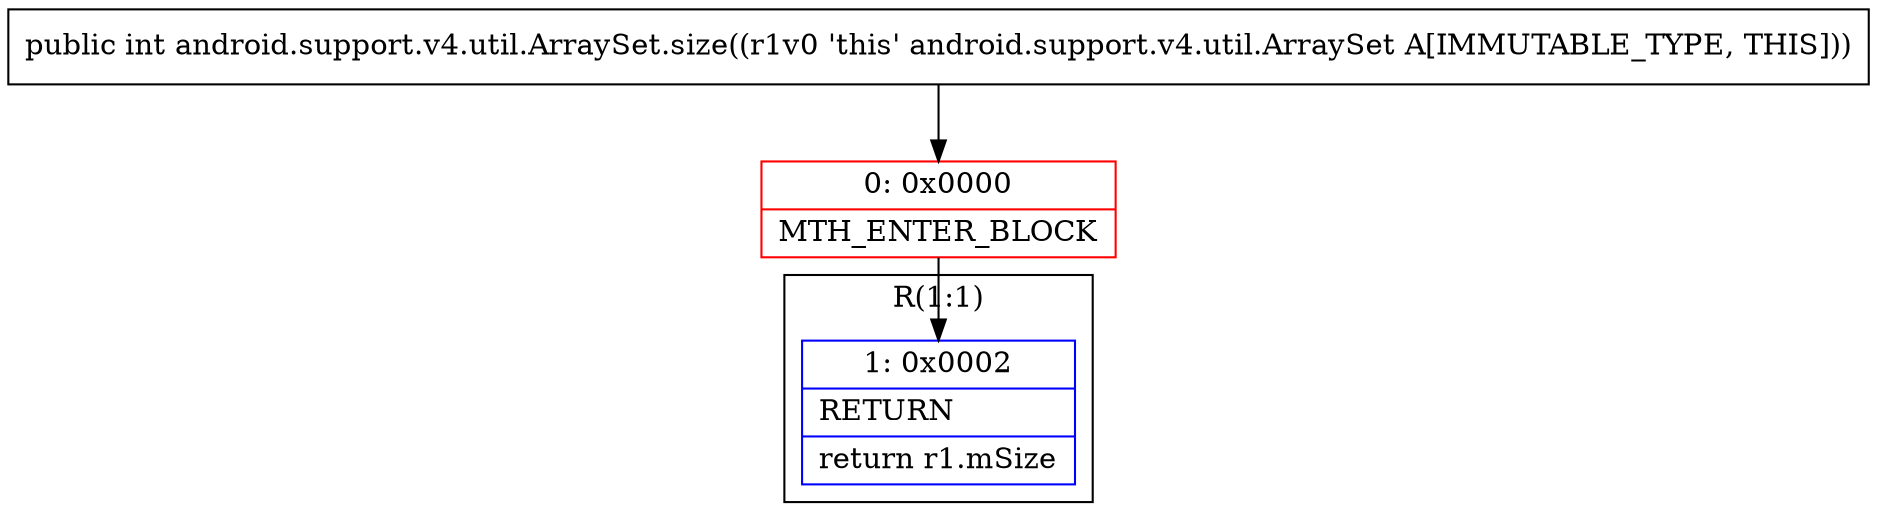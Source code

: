 digraph "CFG forandroid.support.v4.util.ArraySet.size()I" {
subgraph cluster_Region_1875046110 {
label = "R(1:1)";
node [shape=record,color=blue];
Node_1 [shape=record,label="{1\:\ 0x0002|RETURN\l|return r1.mSize\l}"];
}
Node_0 [shape=record,color=red,label="{0\:\ 0x0000|MTH_ENTER_BLOCK\l}"];
MethodNode[shape=record,label="{public int android.support.v4.util.ArraySet.size((r1v0 'this' android.support.v4.util.ArraySet A[IMMUTABLE_TYPE, THIS])) }"];
MethodNode -> Node_0;
Node_0 -> Node_1;
}

